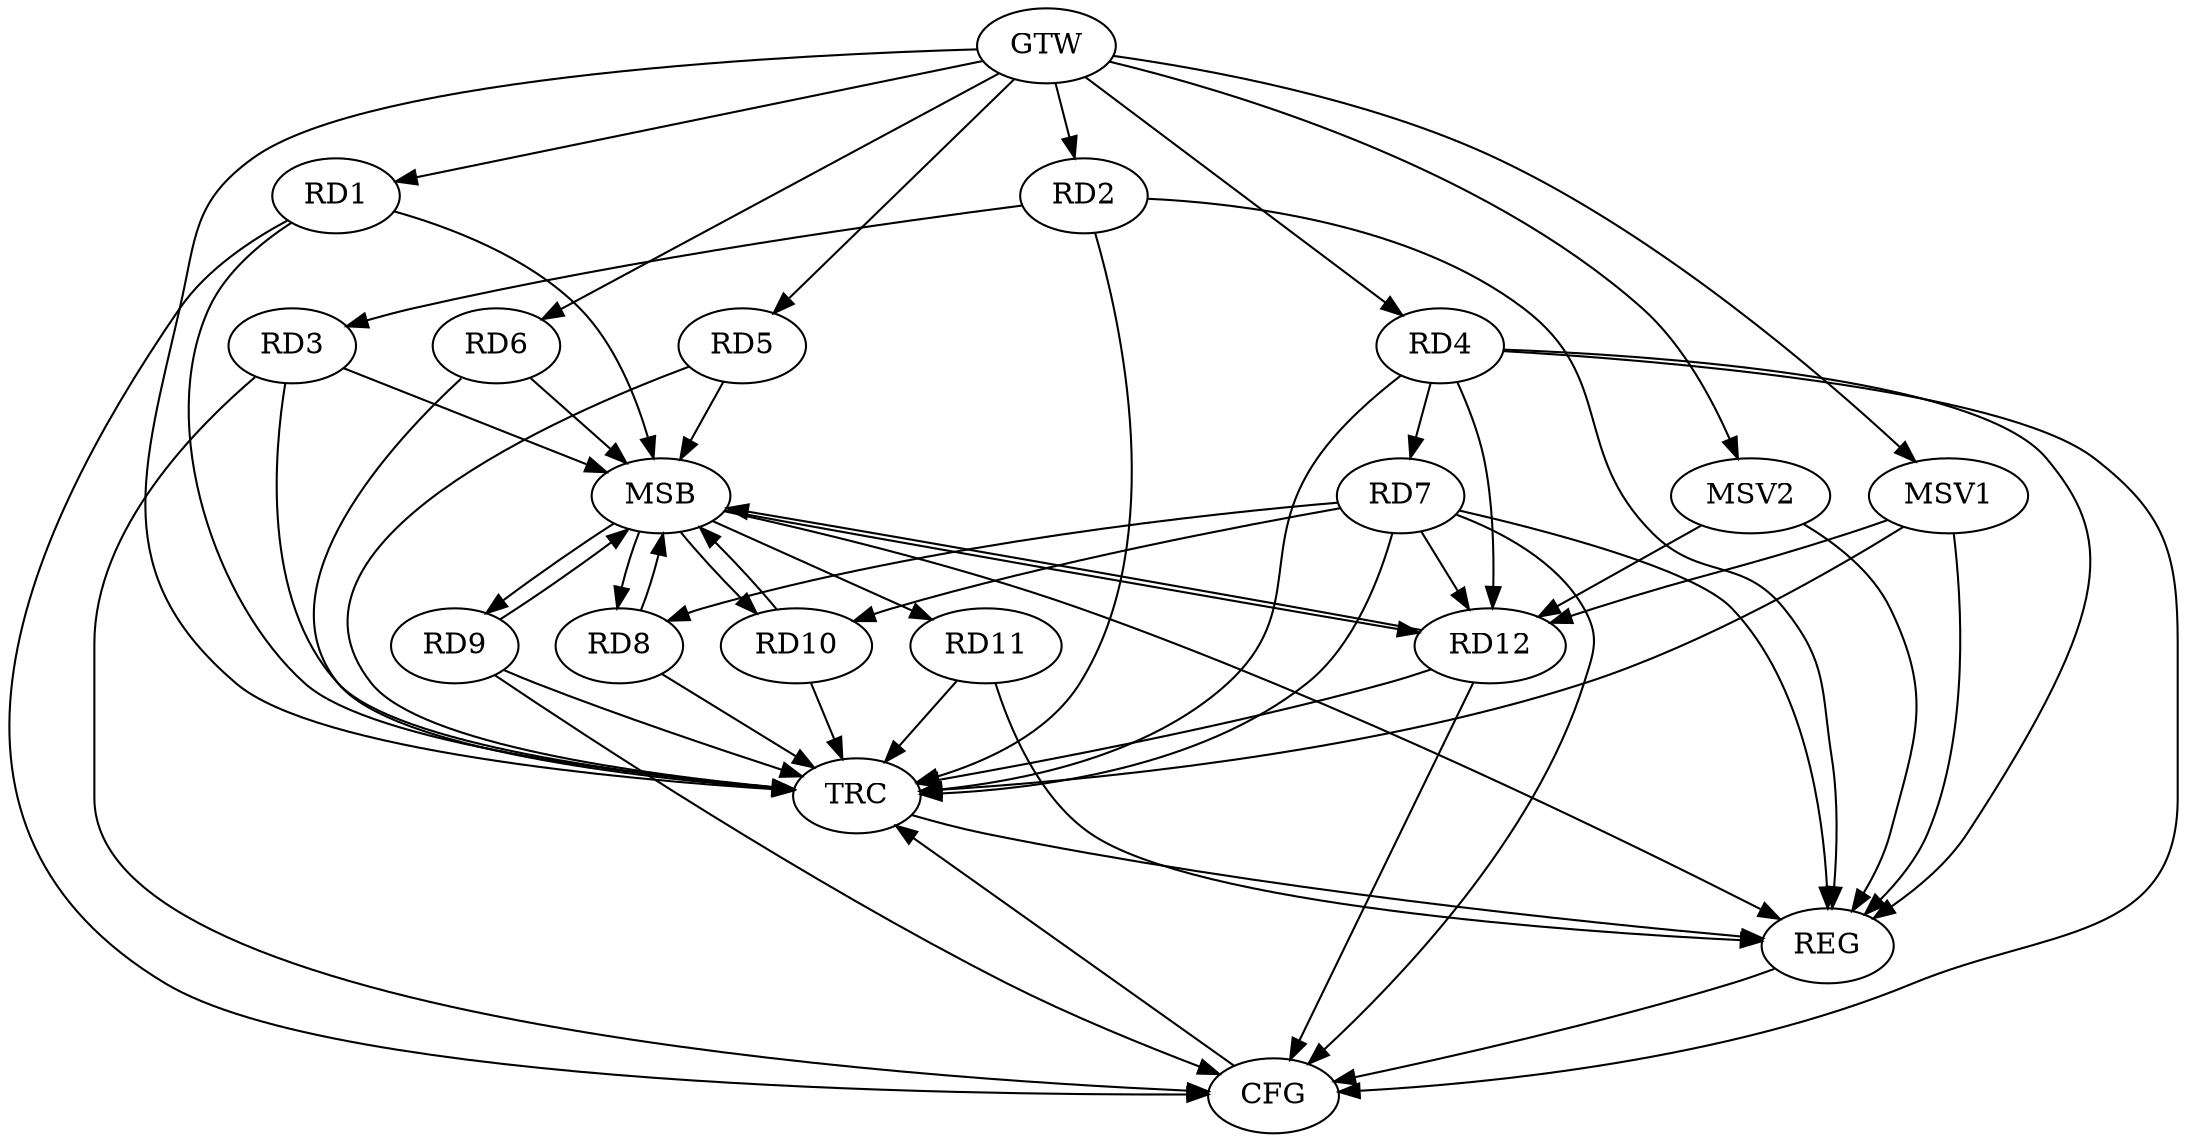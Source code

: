 strict digraph G {
  RD1 [ label="RD1" ];
  RD2 [ label="RD2" ];
  RD3 [ label="RD3" ];
  RD4 [ label="RD4" ];
  RD5 [ label="RD5" ];
  RD6 [ label="RD6" ];
  RD7 [ label="RD7" ];
  RD8 [ label="RD8" ];
  RD9 [ label="RD9" ];
  RD10 [ label="RD10" ];
  RD11 [ label="RD11" ];
  RD12 [ label="RD12" ];
  GTW [ label="GTW" ];
  REG [ label="REG" ];
  MSB [ label="MSB" ];
  CFG [ label="CFG" ];
  TRC [ label="TRC" ];
  MSV1 [ label="MSV1" ];
  MSV2 [ label="MSV2" ];
  RD2 -> RD3;
  RD4 -> RD7;
  RD4 -> RD12;
  RD7 -> RD8;
  RD7 -> RD10;
  RD7 -> RD12;
  GTW -> RD1;
  GTW -> RD2;
  GTW -> RD4;
  GTW -> RD5;
  GTW -> RD6;
  RD2 -> REG;
  RD4 -> REG;
  RD7 -> REG;
  RD11 -> REG;
  RD1 -> MSB;
  MSB -> RD8;
  MSB -> REG;
  RD3 -> MSB;
  MSB -> RD9;
  MSB -> RD10;
  RD5 -> MSB;
  MSB -> RD11;
  RD6 -> MSB;
  RD8 -> MSB;
  RD9 -> MSB;
  RD10 -> MSB;
  MSB -> RD12;
  RD12 -> MSB;
  RD9 -> CFG;
  RD3 -> CFG;
  RD12 -> CFG;
  RD1 -> CFG;
  RD4 -> CFG;
  RD7 -> CFG;
  REG -> CFG;
  RD1 -> TRC;
  RD2 -> TRC;
  RD3 -> TRC;
  RD4 -> TRC;
  RD5 -> TRC;
  RD6 -> TRC;
  RD7 -> TRC;
  RD8 -> TRC;
  RD9 -> TRC;
  RD10 -> TRC;
  RD11 -> TRC;
  RD12 -> TRC;
  GTW -> TRC;
  CFG -> TRC;
  TRC -> REG;
  MSV1 -> RD12;
  MSV2 -> RD12;
  GTW -> MSV1;
  MSV1 -> REG;
  MSV1 -> TRC;
  GTW -> MSV2;
  MSV2 -> REG;
}
